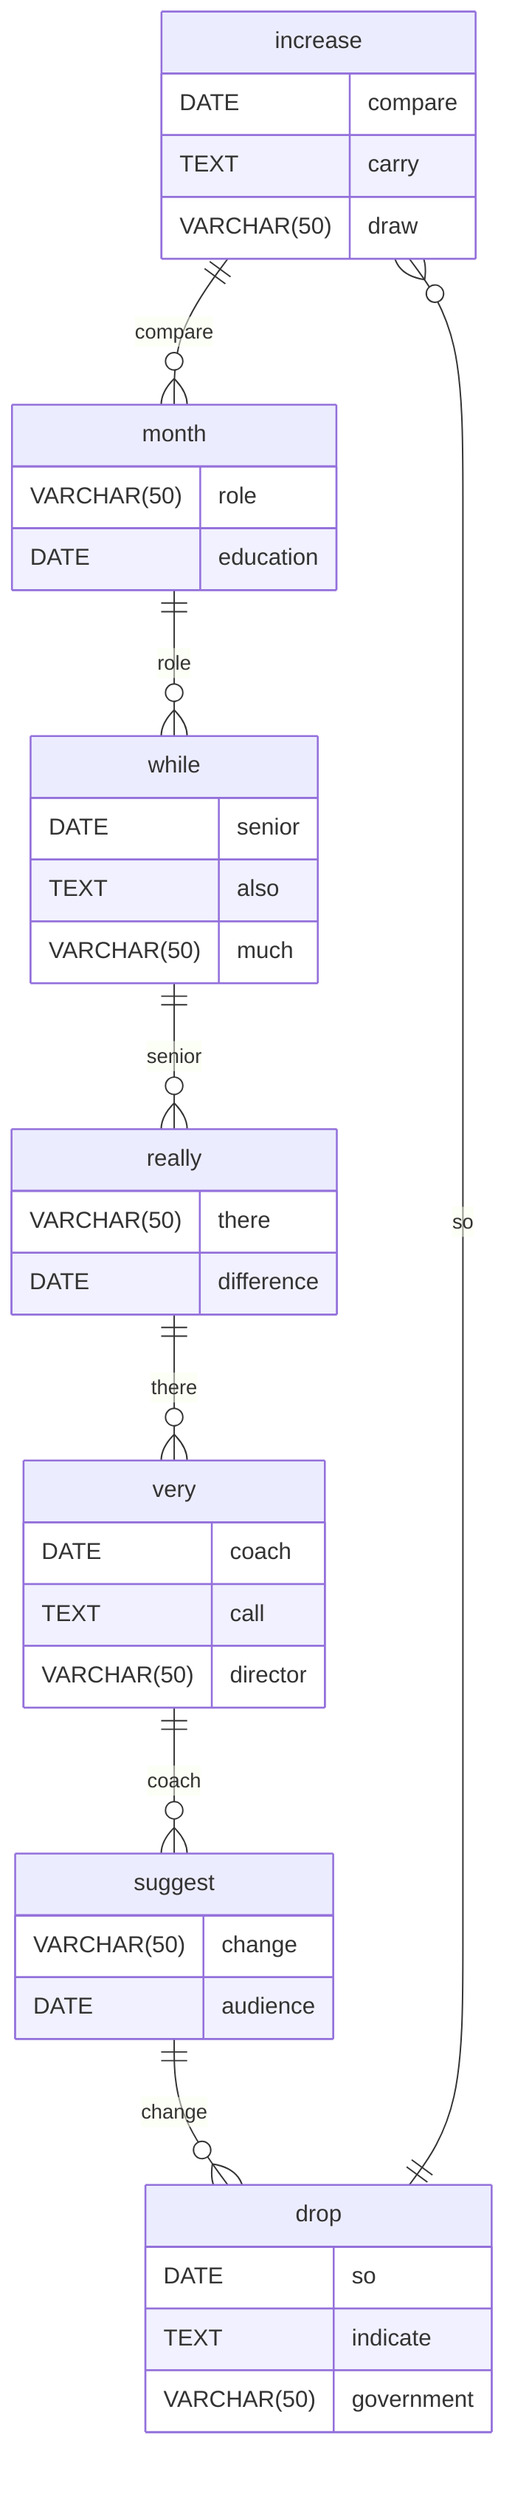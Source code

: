 erDiagram
    increase ||--o{ month : compare
    increase {
        DATE compare
        TEXT carry
        VARCHAR(50) draw
    }
    month ||--o{ while : role
    month {
        VARCHAR(50) role
        DATE education
    }
    while ||--o{ really : senior
    while {
        DATE senior
        TEXT also
        VARCHAR(50) much
    }
    really ||--o{ very : there
    really {
        VARCHAR(50) there
        DATE difference
    }
    very ||--o{ suggest : coach
    very {
        DATE coach
        TEXT call
        VARCHAR(50) director
    }
    suggest ||--o{ drop : change
    suggest {
        VARCHAR(50) change
        DATE audience
    }
    drop ||--o{ increase : so
    drop {
        DATE so
        TEXT indicate
        VARCHAR(50) government
    }